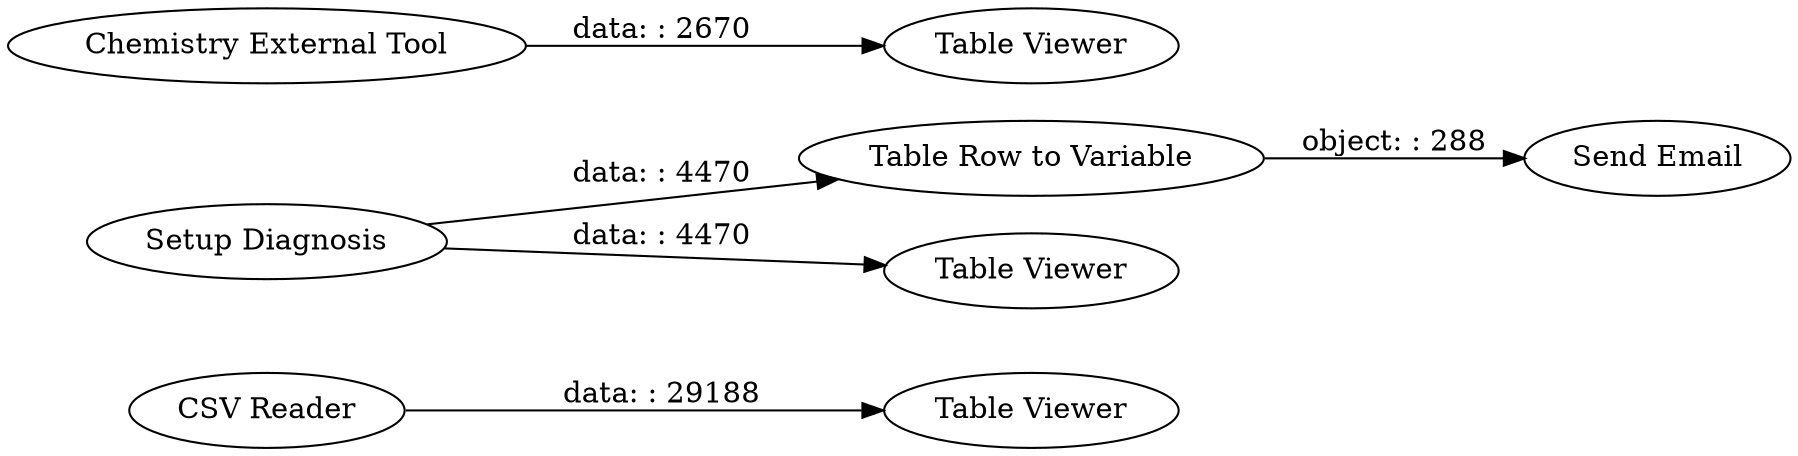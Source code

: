 digraph {
	"-827054477095636743_145" [label="Table Viewer"]
	"-827054477095636743_147" [label="Table Row to Variable"]
	"-827054477095636743_144" [label="CSV Reader"]
	"-827054477095636743_146" [label="Table Viewer"]
	"-827054477095636743_123" [label="Send Email"]
	"-827054477095636743_1" [label="Setup Diagnosis"]
	"-827054477095636743_2" [label="Table Viewer"]
	"-827054477095636743_143" [label="Chemistry External Tool"]
	"-827054477095636743_1" -> "-827054477095636743_2" [label="data: : 4470"]
	"-827054477095636743_144" -> "-827054477095636743_145" [label="data: : 29188"]
	"-827054477095636743_1" -> "-827054477095636743_147" [label="data: : 4470"]
	"-827054477095636743_143" -> "-827054477095636743_146" [label="data: : 2670"]
	"-827054477095636743_147" -> "-827054477095636743_123" [label="object: : 288"]
	rankdir=LR
}
